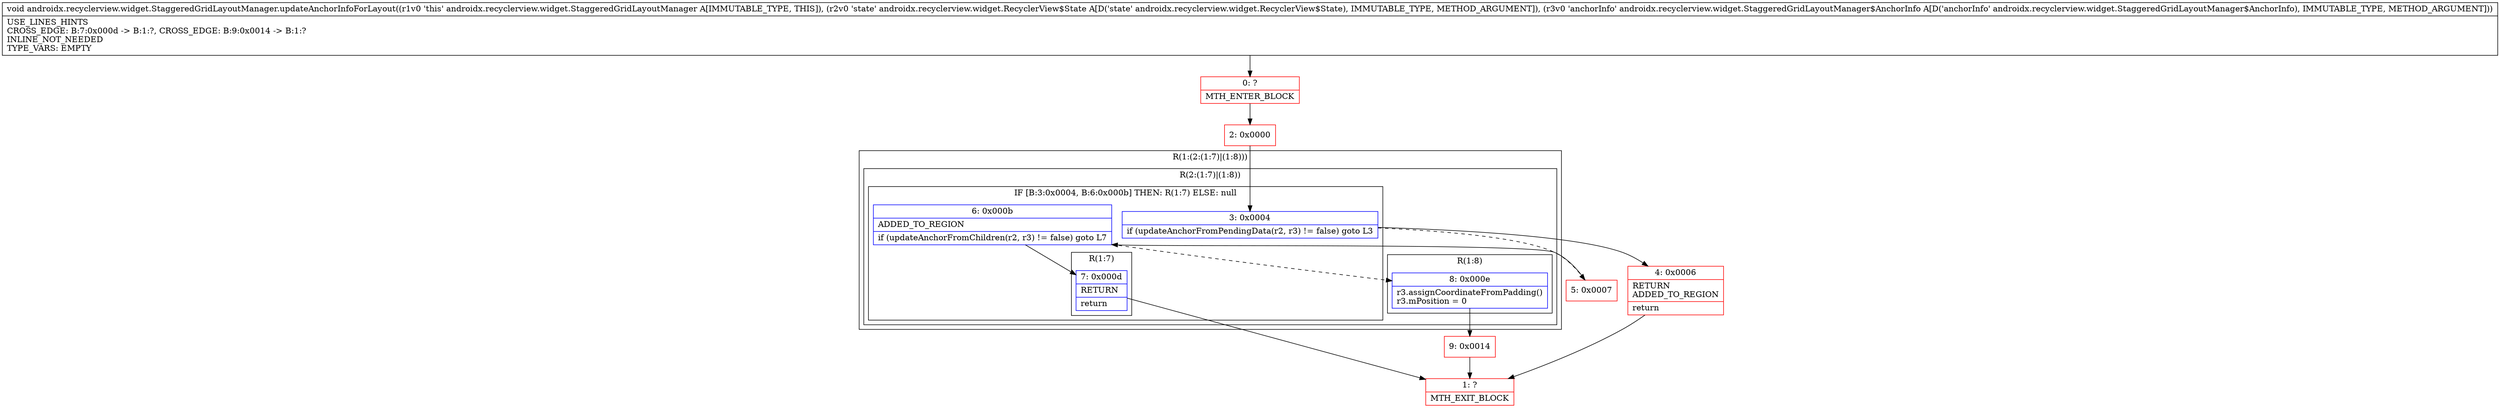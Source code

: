 digraph "CFG forandroidx.recyclerview.widget.StaggeredGridLayoutManager.updateAnchorInfoForLayout(Landroidx\/recyclerview\/widget\/RecyclerView$State;Landroidx\/recyclerview\/widget\/StaggeredGridLayoutManager$AnchorInfo;)V" {
subgraph cluster_Region_1346452324 {
label = "R(1:(2:(1:7)|(1:8)))";
node [shape=record,color=blue];
subgraph cluster_Region_1849059086 {
label = "R(2:(1:7)|(1:8))";
node [shape=record,color=blue];
subgraph cluster_IfRegion_1527678188 {
label = "IF [B:3:0x0004, B:6:0x000b] THEN: R(1:7) ELSE: null";
node [shape=record,color=blue];
Node_3 [shape=record,label="{3\:\ 0x0004|if (updateAnchorFromPendingData(r2, r3) != false) goto L3\l}"];
Node_6 [shape=record,label="{6\:\ 0x000b|ADDED_TO_REGION\l|if (updateAnchorFromChildren(r2, r3) != false) goto L7\l}"];
subgraph cluster_Region_1885600762 {
label = "R(1:7)";
node [shape=record,color=blue];
Node_7 [shape=record,label="{7\:\ 0x000d|RETURN\l|return\l}"];
}
}
subgraph cluster_Region_698377353 {
label = "R(1:8)";
node [shape=record,color=blue];
Node_8 [shape=record,label="{8\:\ 0x000e|r3.assignCoordinateFromPadding()\lr3.mPosition = 0\l}"];
}
}
}
Node_0 [shape=record,color=red,label="{0\:\ ?|MTH_ENTER_BLOCK\l}"];
Node_2 [shape=record,color=red,label="{2\:\ 0x0000}"];
Node_4 [shape=record,color=red,label="{4\:\ 0x0006|RETURN\lADDED_TO_REGION\l|return\l}"];
Node_1 [shape=record,color=red,label="{1\:\ ?|MTH_EXIT_BLOCK\l}"];
Node_5 [shape=record,color=red,label="{5\:\ 0x0007}"];
Node_9 [shape=record,color=red,label="{9\:\ 0x0014}"];
MethodNode[shape=record,label="{void androidx.recyclerview.widget.StaggeredGridLayoutManager.updateAnchorInfoForLayout((r1v0 'this' androidx.recyclerview.widget.StaggeredGridLayoutManager A[IMMUTABLE_TYPE, THIS]), (r2v0 'state' androidx.recyclerview.widget.RecyclerView$State A[D('state' androidx.recyclerview.widget.RecyclerView$State), IMMUTABLE_TYPE, METHOD_ARGUMENT]), (r3v0 'anchorInfo' androidx.recyclerview.widget.StaggeredGridLayoutManager$AnchorInfo A[D('anchorInfo' androidx.recyclerview.widget.StaggeredGridLayoutManager$AnchorInfo), IMMUTABLE_TYPE, METHOD_ARGUMENT]))  | USE_LINES_HINTS\lCROSS_EDGE: B:7:0x000d \-\> B:1:?, CROSS_EDGE: B:9:0x0014 \-\> B:1:?\lINLINE_NOT_NEEDED\lTYPE_VARS: EMPTY\l}"];
MethodNode -> Node_0;Node_3 -> Node_4;
Node_3 -> Node_5[style=dashed];
Node_6 -> Node_7;
Node_6 -> Node_8[style=dashed];
Node_7 -> Node_1;
Node_8 -> Node_9;
Node_0 -> Node_2;
Node_2 -> Node_3;
Node_4 -> Node_1;
Node_5 -> Node_6;
Node_9 -> Node_1;
}

